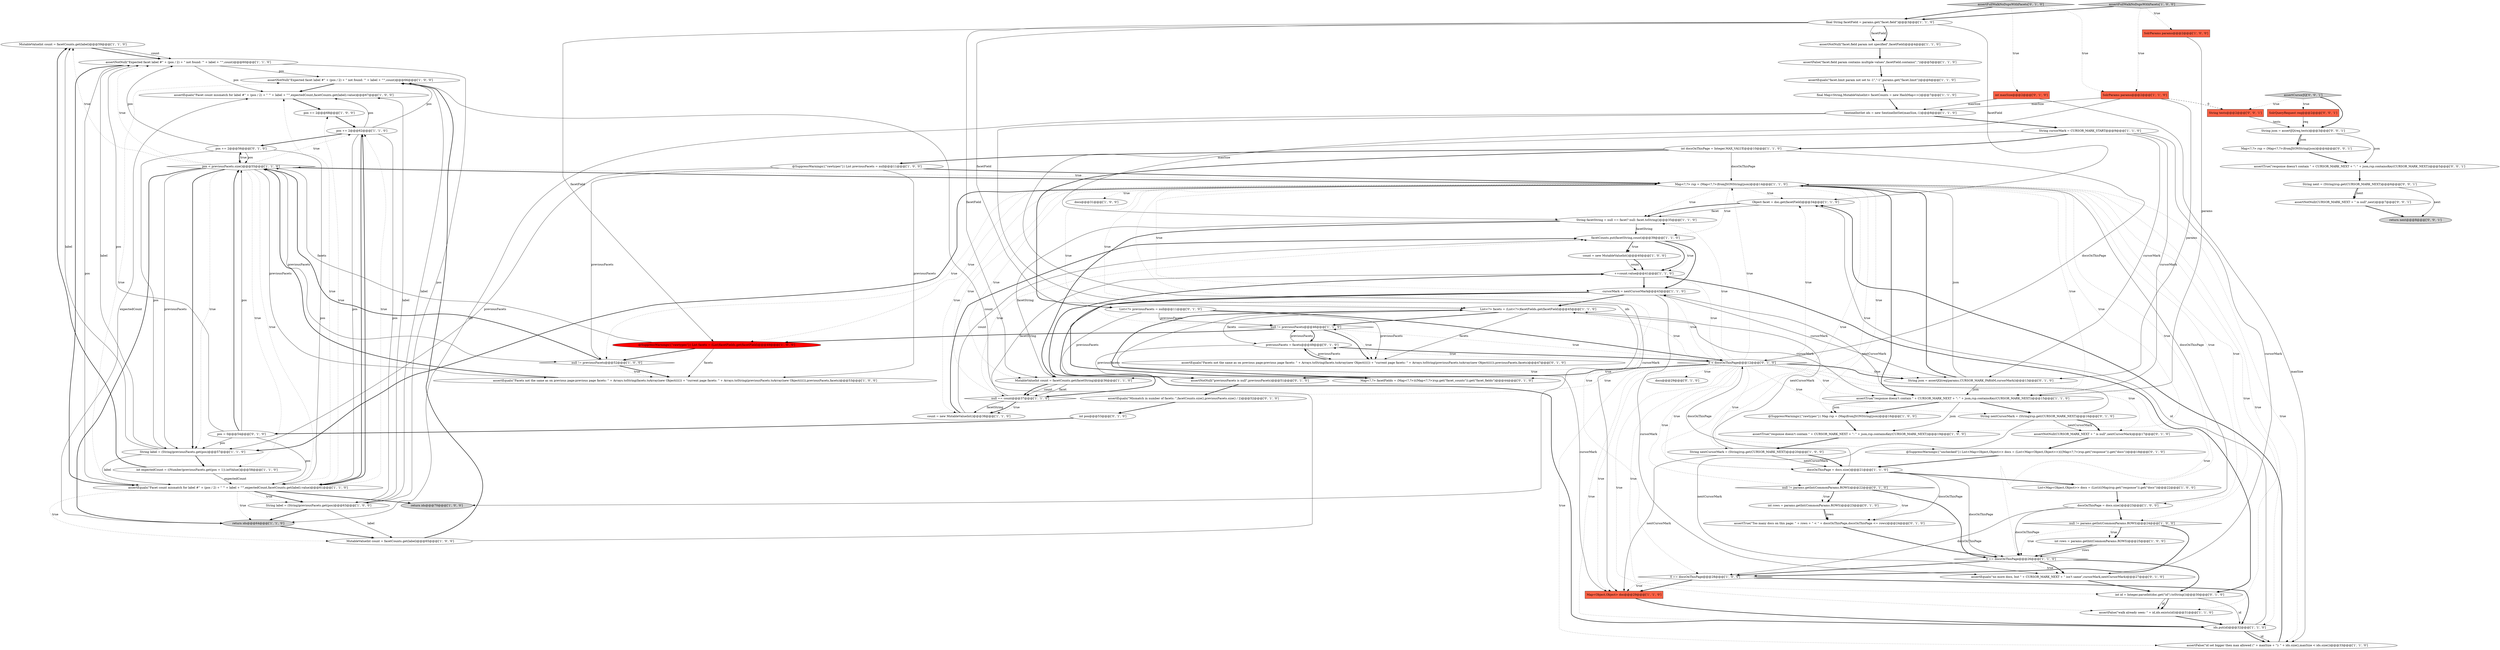 digraph {
53 [style = filled, label = "MutableValueInt count = facetCounts.get(label)@@@59@@@['1', '1', '0']", fillcolor = white, shape = ellipse image = "AAA0AAABBB1BBB"];
42 [style = filled, label = "Object facet = doc.get(facetField)@@@34@@@['1', '1', '0']", fillcolor = white, shape = ellipse image = "AAA0AAABBB1BBB"];
10 [style = filled, label = "SolrParams params@@@2@@@['1', '0', '0']", fillcolor = tomato, shape = box image = "AAA0AAABBB1BBB"];
11 [style = filled, label = "final Map<String,MutableValueInt> facetCounts = new HashMap<>()@@@7@@@['1', '1', '0']", fillcolor = white, shape = ellipse image = "AAA0AAABBB1BBB"];
52 [style = filled, label = "null != previousFacets@@@46@@@['1', '1', '0']", fillcolor = white, shape = diamond image = "AAA0AAABBB1BBB"];
16 [style = filled, label = "docs@@@31@@@['1', '0', '0']", fillcolor = white, shape = ellipse image = "AAA0AAABBB1BBB"];
44 [style = filled, label = "int docsOnThisPage = Integer.MAX_VALUE@@@10@@@['1', '1', '0']", fillcolor = white, shape = ellipse image = "AAA0AAABBB1BBB"];
83 [style = filled, label = "String next = (String)rsp.get(CURSOR_MARK_NEXT)@@@6@@@['0', '0', '1']", fillcolor = white, shape = ellipse image = "AAA0AAABBB3BBB"];
28 [style = filled, label = "docsOnThisPage = docs.size()@@@23@@@['1', '0', '0']", fillcolor = white, shape = ellipse image = "AAA0AAABBB1BBB"];
62 [style = filled, label = "assertEquals(\"no more docs, but \" + CURSOR_MARK_NEXT + \" isn't same\",cursorMark,nextCursorMark)@@@27@@@['0', '1', '0']", fillcolor = white, shape = ellipse image = "AAA0AAABBB2BBB"];
30 [style = filled, label = "assertNotNull(\"Expected facet label #\" + (pos / 2) + \" not found: '\" + label + \"'\",count)@@@60@@@['1', '1', '0']", fillcolor = white, shape = ellipse image = "AAA0AAABBB1BBB"];
37 [style = filled, label = "SolrParams params@@@2@@@['1', '1', '0']", fillcolor = tomato, shape = box image = "AAA0AAABBB1BBB"];
59 [style = filled, label = "assertFullWalkNoDupsWithFacets['0', '1', '0']", fillcolor = lightgray, shape = diamond image = "AAA0AAABBB2BBB"];
61 [style = filled, label = "assertNotNull(CURSOR_MARK_NEXT + \" is null\",nextCursorMark)@@@17@@@['0', '1', '0']", fillcolor = white, shape = ellipse image = "AAA0AAABBB2BBB"];
65 [style = filled, label = "docs@@@29@@@['0', '1', '0']", fillcolor = white, shape = ellipse image = "AAA0AAABBB2BBB"];
50 [style = filled, label = "int rows = params.getInt(CommonParams.ROWS)@@@25@@@['1', '0', '0']", fillcolor = white, shape = ellipse image = "AAA0AAABBB1BBB"];
77 [style = filled, label = "int rows = params.getInt(CommonParams.ROWS)@@@23@@@['0', '1', '0']", fillcolor = white, shape = ellipse image = "AAA0AAABBB2BBB"];
2 [style = filled, label = "count = new MutableValueInt()@@@40@@@['1', '0', '0']", fillcolor = white, shape = ellipse image = "AAA0AAABBB1BBB"];
21 [style = filled, label = "int expectedCount = ((Number)previousFacets.get(pos + 1)).intValue()@@@58@@@['1', '1', '0']", fillcolor = white, shape = ellipse image = "AAA0AAABBB1BBB"];
80 [style = filled, label = "String json = assertJQ(req,tests)@@@3@@@['0', '0', '1']", fillcolor = white, shape = ellipse image = "AAA0AAABBB3BBB"];
7 [style = filled, label = "cursorMark = nextCursorMark@@@43@@@['1', '1', '0']", fillcolor = white, shape = ellipse image = "AAA0AAABBB1BBB"];
23 [style = filled, label = "pos += 2@@@68@@@['1', '0', '0']", fillcolor = white, shape = ellipse image = "AAA0AAABBB1BBB"];
76 [style = filled, label = "assertNotNull(\"previousFacets is null\",previousFacets)@@@51@@@['0', '1', '0']", fillcolor = white, shape = ellipse image = "AAA0AAABBB2BBB"];
49 [style = filled, label = "final String facetField = params.get(\"facet.field\")@@@3@@@['1', '1', '0']", fillcolor = white, shape = ellipse image = "AAA0AAABBB1BBB"];
0 [style = filled, label = "0 == docsOnThisPage@@@28@@@['1', '0', '0']", fillcolor = white, shape = diamond image = "AAA0AAABBB1BBB"];
41 [style = filled, label = "docsOnThisPage = docs.size()@@@21@@@['1', '1', '0']", fillcolor = white, shape = ellipse image = "AAA0AAABBB1BBB"];
79 [style = filled, label = "SolrQueryRequest req@@@2@@@['0', '0', '1']", fillcolor = tomato, shape = box image = "AAA0AAABBB3BBB"];
40 [style = filled, label = "null != previousFacets@@@52@@@['1', '0', '0']", fillcolor = white, shape = diamond image = "AAA0AAABBB1BBB"];
67 [style = filled, label = "int maxSize@@@2@@@['0', '1', '0']", fillcolor = tomato, shape = box image = "AAA0AAABBB2BBB"];
75 [style = filled, label = "pos += 2@@@56@@@['0', '1', '0']", fillcolor = white, shape = ellipse image = "AAA0AAABBB2BBB"];
56 [style = filled, label = "List<?> facets = (List<?>)facetFields.get(facetField)@@@45@@@['1', '1', '0']", fillcolor = white, shape = ellipse image = "AAA0AAABBB1BBB"];
46 [style = filled, label = "count = new MutableValueInt()@@@38@@@['1', '1', '0']", fillcolor = white, shape = ellipse image = "AAA0AAABBB1BBB"];
26 [style = filled, label = "String nextCursorMark = (String)rsp.get(CURSOR_MARK_NEXT)@@@20@@@['1', '0', '0']", fillcolor = white, shape = ellipse image = "AAA0AAABBB1BBB"];
4 [style = filled, label = "assertEquals(\"facet.limit param not set to -1\",\"-1\",params.get(\"facet.limit\"))@@@6@@@['1', '1', '0']", fillcolor = white, shape = ellipse image = "AAA0AAABBB1BBB"];
12 [style = filled, label = "assertEquals(\"Facets not the same as on previous page:previous page facets: \" + Arrays.toString(facets.toArray(new Object(((()) + \"current page facets: \" + Arrays.toString(previousFacets.toArray(new Object(((()),previousFacets,facets)@@@53@@@['1', '0', '0']", fillcolor = white, shape = ellipse image = "AAA0AAABBB1BBB"];
78 [style = filled, label = "@SuppressWarnings({\"unchecked\"}) List<Map<Object,Object>> docs = (List<Map<Object,Object>>)(((Map<?,?>)rsp.get(\"response\")).get(\"docs\"))@@@18@@@['0', '1', '0']", fillcolor = white, shape = ellipse image = "AAA0AAABBB2BBB"];
73 [style = filled, label = "previousFacets = facets@@@49@@@['0', '1', '0']", fillcolor = white, shape = ellipse image = "AAA0AAABBB2BBB"];
58 [style = filled, label = "int id = Integer.parseInt(doc.get(\"id\").toString())@@@30@@@['0', '1', '0']", fillcolor = white, shape = ellipse image = "AAA0AAABBB2BBB"];
81 [style = filled, label = "Map<?,?> rsp = (Map<?,?>)fromJSONString(json)@@@4@@@['0', '0', '1']", fillcolor = white, shape = ellipse image = "AAA0AAABBB3BBB"];
48 [style = filled, label = "Map<?,?> rsp = (Map<?,?>)fromJSONString(json)@@@14@@@['1', '1', '0']", fillcolor = white, shape = ellipse image = "AAA0AAABBB1BBB"];
27 [style = filled, label = "assertFalse(\"id set bigger then max allowed (\" + maxSize + \"): \" + ids.size(),maxSize < ids.size())@@@33@@@['1', '1', '0']", fillcolor = white, shape = ellipse image = "AAA0AAABBB1BBB"];
63 [style = filled, label = "null != params.getInt(CommonParams.ROWS)@@@22@@@['0', '1', '0']", fillcolor = white, shape = diamond image = "AAA0AAABBB2BBB"];
17 [style = filled, label = "assertFullWalkNoDupsWithFacets['1', '0', '0']", fillcolor = lightgray, shape = diamond image = "AAA0AAABBB1BBB"];
43 [style = filled, label = "0 == docsOnThisPage@@@26@@@['1', '1', '0']", fillcolor = white, shape = diamond image = "AAA0AAABBB1BBB"];
24 [style = filled, label = "assertNotNull(\"Expected facet label #\" + (pos / 2) + \" not found: '\" + label + \"'\",count)@@@66@@@['1', '0', '0']", fillcolor = white, shape = ellipse image = "AAA0AAABBB1BBB"];
51 [style = filled, label = "assertFalse(\"walk already seen: \" + id,ids.exists(id))@@@31@@@['1', '1', '0']", fillcolor = white, shape = ellipse image = "AAA0AAABBB1BBB"];
19 [style = filled, label = "String facetString = null == facet? null: facet.toString()@@@35@@@['1', '1', '0']", fillcolor = white, shape = ellipse image = "AAA0AAABBB1BBB"];
18 [style = filled, label = "null != params.getInt(CommonParams.ROWS)@@@24@@@['1', '0', '0']", fillcolor = white, shape = diamond image = "AAA0AAABBB1BBB"];
6 [style = filled, label = "String label = (String)previousFacets.get(pos)@@@63@@@['1', '0', '0']", fillcolor = white, shape = ellipse image = "AAA0AAABBB1BBB"];
14 [style = filled, label = "assertEquals(\"Facet count mismatch for label #\" + (pos / 2) + \" '\" + label + \"'\",expectedCount,facetCounts.get(label).value)@@@61@@@['1', '1', '0']", fillcolor = white, shape = ellipse image = "AAA0AAABBB1BBB"];
36 [style = filled, label = "pos < previousFacets.size()@@@55@@@['1', '1', '0']", fillcolor = white, shape = diamond image = "AAA0AAABBB1BBB"];
60 [style = filled, label = "int pos@@@53@@@['0', '1', '0']", fillcolor = white, shape = ellipse image = "AAA0AAABBB2BBB"];
84 [style = filled, label = "String tests@@@2@@@['0', '0', '1']", fillcolor = tomato, shape = box image = "AAA0AAABBB3BBB"];
68 [style = filled, label = "String json = assertJQ(req(params,CURSOR_MARK_PARAM,cursorMark))@@@13@@@['0', '1', '0']", fillcolor = white, shape = ellipse image = "AAA0AAABBB2BBB"];
82 [style = filled, label = "return next@@@8@@@['0', '0', '1']", fillcolor = lightgray, shape = ellipse image = "AAA0AAABBB3BBB"];
33 [style = filled, label = "MutableValueInt count = facetCounts.get(label)@@@65@@@['1', '0', '0']", fillcolor = white, shape = ellipse image = "AAA0AAABBB1BBB"];
8 [style = filled, label = "SentinelIntSet ids = new SentinelIntSet(maxSize,-1)@@@8@@@['1', '1', '0']", fillcolor = white, shape = ellipse image = "AAA0AAABBB1BBB"];
39 [style = filled, label = "@SuppressWarnings({\"rawtypes\"}) List facets = (List)facetFields.get(facetField)@@@49@@@['1', '0', '0']", fillcolor = red, shape = ellipse image = "AAA1AAABBB1BBB"];
74 [style = filled, label = "pos = 0@@@54@@@['0', '1', '0']", fillcolor = white, shape = ellipse image = "AAA0AAABBB2BBB"];
57 [style = filled, label = "0 < docsOnThisPage@@@12@@@['0', '1', '0']", fillcolor = white, shape = diamond image = "AAA0AAABBB2BBB"];
87 [style = filled, label = "assertTrue(\"response doesn't contain \" + CURSOR_MARK_NEXT + \": \" + json,rsp.containsKey(CURSOR_MARK_NEXT))@@@5@@@['0', '0', '1']", fillcolor = white, shape = ellipse image = "AAA0AAABBB3BBB"];
25 [style = filled, label = "assertTrue(\"response doesn't contain \" + CURSOR_MARK_NEXT + \": \" + json,rsp.containsKey(CURSOR_MARK_NEXT))@@@19@@@['1', '0', '0']", fillcolor = white, shape = ellipse image = "AAA0AAABBB1BBB"];
20 [style = filled, label = "assertNotNull(\"facet.field param not specified\",facetField)@@@4@@@['1', '1', '0']", fillcolor = white, shape = ellipse image = "AAA0AAABBB1BBB"];
1 [style = filled, label = "null == count@@@37@@@['1', '1', '0']", fillcolor = white, shape = diamond image = "AAA0AAABBB1BBB"];
31 [style = filled, label = "return ids@@@64@@@['1', '1', '0']", fillcolor = lightgray, shape = ellipse image = "AAA0AAABBB1BBB"];
54 [style = filled, label = "++count.value@@@41@@@['1', '1', '0']", fillcolor = white, shape = ellipse image = "AAA0AAABBB1BBB"];
45 [style = filled, label = "@SuppressWarnings({\"rawtypes\"}) Map rsp = (Map)fromJSONString(json)@@@16@@@['1', '0', '0']", fillcolor = white, shape = ellipse image = "AAA0AAABBB1BBB"];
34 [style = filled, label = "ids.put(id)@@@32@@@['1', '1', '0']", fillcolor = white, shape = ellipse image = "AAA0AAABBB1BBB"];
9 [style = filled, label = "facetCounts.put(facetString,count)@@@39@@@['1', '1', '0']", fillcolor = white, shape = ellipse image = "AAA0AAABBB1BBB"];
71 [style = filled, label = "List<?> previousFacets = null@@@11@@@['0', '1', '0']", fillcolor = white, shape = ellipse image = "AAA0AAABBB2BBB"];
66 [style = filled, label = "assertEquals(\"Facets not the same as on previous page:previous page facets: \" + Arrays.toString(facets.toArray(new Object(((()) + \"current page facets: \" + Arrays.toString(previousFacets.toArray(new Object(((()),previousFacets,facets)@@@47@@@['0', '1', '0']", fillcolor = white, shape = ellipse image = "AAA0AAABBB2BBB"];
85 [style = filled, label = "assertNotNull(CURSOR_MARK_NEXT + \" is null\",next)@@@7@@@['0', '0', '1']", fillcolor = white, shape = ellipse image = "AAA0AAABBB3BBB"];
15 [style = filled, label = "return ids@@@70@@@['1', '0', '0']", fillcolor = lightgray, shape = ellipse image = "AAA0AAABBB1BBB"];
69 [style = filled, label = "Map<?,?> facetFields = (Map<?,?>)((Map<?,?>)rsp.get(\"facet_counts\")).get(\"facet_fields\")@@@44@@@['0', '1', '0']", fillcolor = white, shape = ellipse image = "AAA0AAABBB2BBB"];
47 [style = filled, label = "pos += 2@@@62@@@['1', '1', '0']", fillcolor = white, shape = ellipse image = "AAA0AAABBB1BBB"];
35 [style = filled, label = "Map<Object,Object> doc@@@29@@@['1', '1', '0']", fillcolor = tomato, shape = box image = "AAA0AAABBB1BBB"];
5 [style = filled, label = "String cursorMark = CURSOR_MARK_START@@@9@@@['1', '1', '0']", fillcolor = white, shape = ellipse image = "AAA0AAABBB1BBB"];
22 [style = filled, label = "assertFalse(\"facet.field param contains multiple values\",facetField.contains(\",\"))@@@5@@@['1', '1', '0']", fillcolor = white, shape = ellipse image = "AAA0AAABBB1BBB"];
32 [style = filled, label = "assertTrue(\"response doesn't contain \" + CURSOR_MARK_NEXT + \": \" + json,rsp.containsKey(CURSOR_MARK_NEXT))@@@15@@@['1', '1', '0']", fillcolor = white, shape = ellipse image = "AAA0AAABBB1BBB"];
72 [style = filled, label = "assertEquals(\"Mismatch in number of facets: \",facetCounts.size(),previousFacets.size() / 2)@@@52@@@['0', '1', '0']", fillcolor = white, shape = ellipse image = "AAA0AAABBB2BBB"];
70 [style = filled, label = "String nextCursorMark = (String)rsp.get(CURSOR_MARK_NEXT)@@@16@@@['0', '1', '0']", fillcolor = white, shape = ellipse image = "AAA0AAABBB2BBB"];
86 [style = filled, label = "assertCursorJQ['0', '0', '1']", fillcolor = lightgray, shape = diamond image = "AAA0AAABBB3BBB"];
3 [style = filled, label = "MutableValueInt count = facetCounts.get(facetString)@@@36@@@['1', '1', '0']", fillcolor = white, shape = ellipse image = "AAA0AAABBB1BBB"];
13 [style = filled, label = "String label = (String)previousFacets.get(pos)@@@57@@@['1', '1', '0']", fillcolor = white, shape = ellipse image = "AAA0AAABBB1BBB"];
38 [style = filled, label = "@SuppressWarnings({\"rawtypes\"}) List previousFacets = null@@@11@@@['1', '0', '0']", fillcolor = white, shape = ellipse image = "AAA0AAABBB1BBB"];
29 [style = filled, label = "List<Map<Object,Object>> docs = (List)(((Map)rsp.get(\"response\")).get(\"docs\"))@@@22@@@['1', '0', '0']", fillcolor = white, shape = ellipse image = "AAA0AAABBB1BBB"];
64 [style = filled, label = "assertTrue(\"Too many docs on this page: \" + rows + \" < \" + docsOnThisPage,docsOnThisPage <= rows)@@@24@@@['0', '1', '0']", fillcolor = white, shape = ellipse image = "AAA0AAABBB2BBB"];
55 [style = filled, label = "assertEquals(\"Facet count mismatch for label #\" + (pos / 2) + \" '\" + label + \"'\",expectedCount,facetCounts.get(label).value)@@@67@@@['1', '0', '0']", fillcolor = white, shape = ellipse image = "AAA0AAABBB1BBB"];
44->71 [style = bold, label=""];
84->80 [style = solid, label="tests"];
67->27 [style = solid, label="maxSize"];
43->62 [style = dotted, label="true"];
56->52 [style = bold, label=""];
1->46 [style = solid, label="facetString"];
56->66 [style = solid, label="facets"];
36->12 [style = solid, label="previousFacets"];
59->49 [style = bold, label=""];
26->35 [style = solid, label="nextCursorMark"];
28->43 [style = solid, label="docsOnThisPage"];
58->51 [style = solid, label="id"];
49->20 [style = solid, label="facetField"];
57->52 [style = dotted, label="true"];
41->64 [style = solid, label="docsOnThisPage"];
2->54 [style = solid, label="count"];
70->61 [style = solid, label="nextCursorMark"];
36->21 [style = dotted, label="true"];
5->68 [style = solid, label="cursorMark"];
9->7 [style = bold, label=""];
7->69 [style = bold, label=""];
57->51 [style = dotted, label="true"];
79->80 [style = solid, label="req"];
32->45 [style = solid, label="json"];
58->34 [style = solid, label="id"];
22->4 [style = bold, label=""];
1->46 [style = bold, label=""];
78->41 [style = bold, label=""];
57->65 [style = dotted, label="true"];
14->47 [style = dotted, label="true"];
48->26 [style = dotted, label="true"];
45->25 [style = bold, label=""];
55->23 [style = bold, label=""];
57->56 [style = dotted, label="true"];
6->24 [style = solid, label="label"];
5->32 [style = solid, label="cursorMark"];
80->81 [style = solid, label="json"];
48->9 [style = dotted, label="true"];
48->39 [style = dotted, label="true"];
77->64 [style = solid, label="rows"];
48->7 [style = dotted, label="true"];
57->68 [style = dotted, label="true"];
13->14 [style = solid, label="label"];
68->48 [style = solid, label="json"];
75->36 [style = solid, label="pos"];
48->25 [style = dotted, label="true"];
66->73 [style = bold, label=""];
44->48 [style = solid, label="docsOnThisPage"];
57->48 [style = dotted, label="true"];
30->14 [style = bold, label=""];
85->82 [style = bold, label=""];
43->0 [style = bold, label=""];
48->34 [style = dotted, label="true"];
67->8 [style = solid, label="maxSize"];
83->85 [style = bold, label=""];
57->41 [style = dotted, label="true"];
53->30 [style = solid, label="count"];
36->75 [style = dotted, label="true"];
74->36 [style = solid, label="pos"];
32->70 [style = bold, label=""];
36->13 [style = dotted, label="true"];
19->3 [style = bold, label=""];
64->43 [style = bold, label=""];
18->0 [style = bold, label=""];
43->58 [style = bold, label=""];
48->18 [style = dotted, label="true"];
57->19 [style = dotted, label="true"];
36->14 [style = dotted, label="true"];
75->13 [style = solid, label="pos"];
42->19 [style = bold, label=""];
34->42 [style = solid, label="id"];
63->64 [style = dotted, label="true"];
63->43 [style = bold, label=""];
7->68 [style = solid, label="cursorMark"];
77->64 [style = bold, label=""];
50->43 [style = bold, label=""];
28->18 [style = bold, label=""];
74->30 [style = solid, label="pos"];
57->70 [style = dotted, label="true"];
28->48 [style = solid, label="docsOnThisPage"];
57->7 [style = dotted, label="true"];
57->54 [style = dotted, label="true"];
26->41 [style = solid, label="nextCursorMark"];
36->13 [style = solid, label="previousFacets"];
9->2 [style = bold, label=""];
14->24 [style = dotted, label="true"];
34->27 [style = solid, label="id"];
36->47 [style = dotted, label="true"];
24->55 [style = bold, label=""];
57->3 [style = dotted, label="true"];
36->31 [style = bold, label=""];
19->9 [style = solid, label="facetString"];
52->73 [style = bold, label=""];
48->28 [style = dotted, label="true"];
53->30 [style = bold, label=""];
38->13 [style = solid, label="previousFacets"];
39->36 [style = solid, label="facets"];
5->62 [style = solid, label="cursorMark"];
57->63 [style = dotted, label="true"];
48->36 [style = dotted, label="true"];
44->38 [style = bold, label=""];
54->58 [style = bold, label=""];
42->19 [style = solid, label="facet"];
60->74 [style = bold, label=""];
48->46 [style = dotted, label="true"];
18->50 [style = bold, label=""];
70->62 [style = solid, label="nextCursorMark"];
9->54 [style = bold, label=""];
49->42 [style = solid, label="facetField"];
47->24 [style = solid, label="pos"];
36->40 [style = solid, label="previousFacets"];
3->1 [style = solid, label="count"];
0->34 [style = bold, label=""];
38->40 [style = solid, label="previousFacets"];
37->8 [style = solid, label="maxSize"];
47->55 [style = solid, label="pos"];
5->35 [style = solid, label="cursorMark"];
58->51 [style = bold, label=""];
3->1 [style = solid, label="facet"];
57->76 [style = bold, label=""];
31->33 [style = bold, label=""];
25->26 [style = bold, label=""];
73->66 [style = solid, label="previousFacets"];
48->32 [style = bold, label=""];
48->19 [style = dotted, label="true"];
11->8 [style = bold, label=""];
63->77 [style = bold, label=""];
31->55 [style = solid, label="expectedCount"];
14->15 [style = bold, label=""];
1->54 [style = solid, label="facetString"];
48->13 [style = bold, label=""];
47->6 [style = solid, label="pos"];
83->82 [style = solid, label="next"];
35->34 [style = bold, label=""];
57->42 [style = dotted, label="true"];
8->15 [style = solid, label="ids"];
32->25 [style = solid, label="json"];
14->6 [style = bold, label=""];
48->41 [style = dotted, label="true"];
49->39 [style = solid, label="facetField"];
57->43 [style = dotted, label="true"];
57->69 [style = dotted, label="true"];
36->53 [style = dotted, label="true"];
37->68 [style = solid, label="params"];
70->61 [style = bold, label=""];
81->87 [style = bold, label=""];
18->43 [style = dotted, label="true"];
9->54 [style = dotted, label="true"];
80->81 [style = bold, label=""];
73->76 [style = solid, label="previousFacets"];
46->9 [style = bold, label=""];
41->57 [style = solid, label="docsOnThisPage"];
54->7 [style = bold, label=""];
61->78 [style = bold, label=""];
3->1 [style = bold, label=""];
87->83 [style = bold, label=""];
48->52 [style = dotted, label="true"];
48->16 [style = dotted, label="true"];
6->33 [style = solid, label="label"];
7->56 [style = bold, label=""];
12->36 [style = bold, label=""];
52->66 [style = bold, label=""];
48->27 [style = dotted, label="true"];
71->66 [style = solid, label="previousFacets"];
48->56 [style = dotted, label="true"];
14->23 [style = dotted, label="true"];
18->50 [style = dotted, label="true"];
73->57 [style = bold, label=""];
46->9 [style = solid, label="count"];
83->85 [style = solid, label="next"];
48->40 [style = dotted, label="true"];
38->48 [style = bold, label=""];
7->62 [style = solid, label="cursorMark"];
48->45 [style = dotted, label="true"];
56->35 [style = solid, label="cursorMark"];
59->37 [style = dotted, label="true"];
57->68 [style = bold, label=""];
74->13 [style = solid, label="pos"];
38->12 [style = solid, label="previousFacets"];
68->48 [style = bold, label=""];
1->46 [style = dotted, label="true"];
69->56 [style = bold, label=""];
57->73 [style = dotted, label="true"];
30->24 [style = solid, label="pos"];
26->41 [style = bold, label=""];
40->12 [style = bold, label=""];
57->61 [style = dotted, label="true"];
36->13 [style = bold, label=""];
57->58 [style = dotted, label="true"];
5->44 [style = bold, label=""];
40->36 [style = bold, label=""];
17->49 [style = bold, label=""];
37->19 [style = solid, label="maxSize"];
49->3 [style = solid, label="facetField"];
49->56 [style = solid, label="facetField"];
39->40 [style = bold, label=""];
33->24 [style = bold, label=""];
48->32 [style = dotted, label="true"];
1->9 [style = dotted, label="true"];
50->43 [style = solid, label="rows"];
1->54 [style = bold, label=""];
23->47 [style = bold, label=""];
14->47 [style = bold, label=""];
57->78 [style = dotted, label="true"];
2->54 [style = bold, label=""];
48->0 [style = dotted, label="true"];
17->37 [style = dotted, label="true"];
37->84 [style = dashed, label="0"];
6->55 [style = solid, label="label"];
75->30 [style = solid, label="pos"];
8->31 [style = solid, label="ids"];
57->34 [style = dotted, label="true"];
68->32 [style = solid, label="json"];
49->20 [style = bold, label=""];
75->14 [style = solid, label="pos"];
47->75 [style = bold, label=""];
36->30 [style = dotted, label="true"];
57->32 [style = dotted, label="true"];
14->6 [style = dotted, label="true"];
32->45 [style = bold, label=""];
28->0 [style = solid, label="docsOnThisPage"];
30->55 [style = solid, label="pos"];
13->30 [style = solid, label="label"];
52->39 [style = bold, label=""];
43->62 [style = bold, label=""];
14->33 [style = dotted, label="true"];
47->14 [style = solid, label="pos"];
56->73 [style = solid, label="facets"];
57->35 [style = dotted, label="true"];
48->42 [style = dotted, label="true"];
41->29 [style = bold, label=""];
33->24 [style = solid, label="count"];
62->58 [style = bold, label=""];
0->35 [style = dotted, label="true"];
74->36 [style = bold, label=""];
63->77 [style = dotted, label="true"];
48->51 [style = dotted, label="true"];
71->52 [style = solid, label="previousFacets"];
86->84 [style = dotted, label="true"];
41->43 [style = solid, label="docsOnThisPage"];
72->60 [style = bold, label=""];
48->3 [style = dotted, label="true"];
44->57 [style = solid, label="docsOnThisPage"];
20->22 [style = bold, label=""];
27->42 [style = bold, label=""];
29->28 [style = bold, label=""];
56->32 [style = solid, label="cursorMark"];
17->10 [style = dotted, label="true"];
71->57 [style = bold, label=""];
76->72 [style = bold, label=""];
13->53 [style = solid, label="label"];
7->34 [style = bold, label=""];
6->31 [style = bold, label=""];
8->5 [style = bold, label=""];
57->27 [style = dotted, label="true"];
71->76 [style = solid, label="previousFacets"];
9->2 [style = dotted, label="true"];
40->12 [style = dotted, label="true"];
39->12 [style = solid, label="facets"];
48->1 [style = dotted, label="true"];
36->48 [style = bold, label=""];
19->3 [style = solid, label="facetString"];
14->55 [style = dotted, label="true"];
52->66 [style = dotted, label="true"];
74->14 [style = solid, label="pos"];
86->80 [style = bold, label=""];
26->56 [style = solid, label="nextCursorMark"];
80->87 [style = solid, label="json"];
0->35 [style = bold, label=""];
14->31 [style = dotted, label="true"];
59->67 [style = dotted, label="true"];
75->36 [style = bold, label=""];
51->34 [style = bold, label=""];
21->14 [style = solid, label="expectedCount"];
30->14 [style = solid, label="pos"];
57->1 [style = dotted, label="true"];
4->11 [style = bold, label=""];
13->21 [style = bold, label=""];
86->79 [style = dotted, label="true"];
30->6 [style = solid, label="pos"];
70->7 [style = solid, label="nextCursorMark"];
47->14 [style = bold, label=""];
41->63 [style = bold, label=""];
10->32 [style = solid, label="params"];
73->52 [style = solid, label="previousFacets"];
34->27 [style = bold, label=""];
21->53 [style = bold, label=""];
48->29 [style = dotted, label="true"];
}
